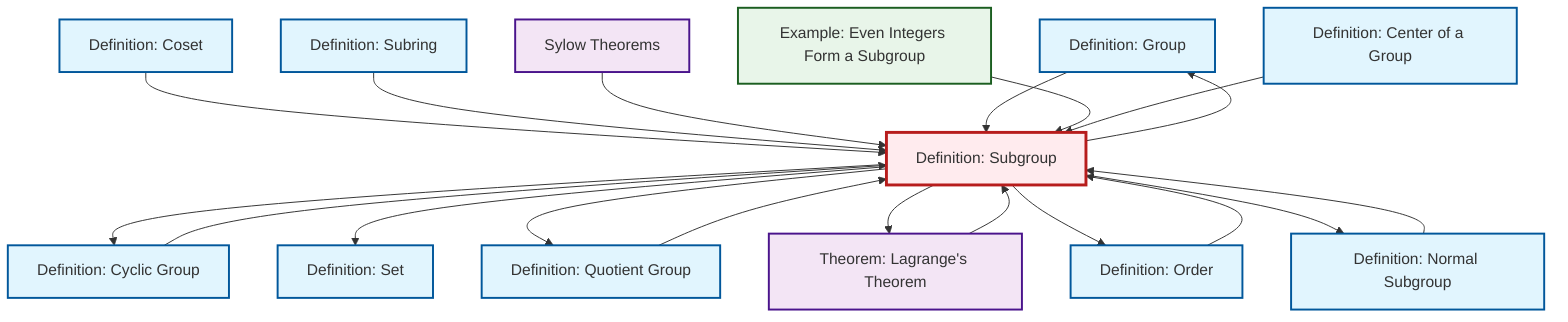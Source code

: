 graph TD
    classDef definition fill:#e1f5fe,stroke:#01579b,stroke-width:2px
    classDef theorem fill:#f3e5f5,stroke:#4a148c,stroke-width:2px
    classDef axiom fill:#fff3e0,stroke:#e65100,stroke-width:2px
    classDef example fill:#e8f5e9,stroke:#1b5e20,stroke-width:2px
    classDef current fill:#ffebee,stroke:#b71c1c,stroke-width:3px
    def-group["Definition: Group"]:::definition
    def-set["Definition: Set"]:::definition
    def-subring["Definition: Subring"]:::definition
    def-coset["Definition: Coset"]:::definition
    def-quotient-group["Definition: Quotient Group"]:::definition
    ex-even-integers-subgroup["Example: Even Integers Form a Subgroup"]:::example
    def-normal-subgroup["Definition: Normal Subgroup"]:::definition
    thm-lagrange["Theorem: Lagrange's Theorem"]:::theorem
    def-center-of-group["Definition: Center of a Group"]:::definition
    def-subgroup["Definition: Subgroup"]:::definition
    thm-sylow["Sylow Theorems"]:::theorem
    def-order["Definition: Order"]:::definition
    def-cyclic-group["Definition: Cyclic Group"]:::definition
    def-order --> def-subgroup
    def-cyclic-group --> def-subgroup
    def-coset --> def-subgroup
    def-subgroup --> def-cyclic-group
    def-subgroup --> def-group
    def-subgroup --> def-set
    def-subgroup --> def-quotient-group
    def-subgroup --> thm-lagrange
    def-subring --> def-subgroup
    def-quotient-group --> def-subgroup
    thm-sylow --> def-subgroup
    thm-lagrange --> def-subgroup
    def-group --> def-subgroup
    def-subgroup --> def-order
    ex-even-integers-subgroup --> def-subgroup
    def-subgroup --> def-normal-subgroup
    def-center-of-group --> def-subgroup
    def-normal-subgroup --> def-subgroup
    class def-subgroup current